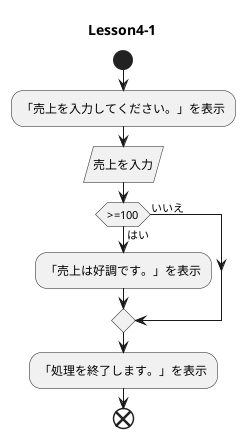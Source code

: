 @startuml
title Lesson4-1

start
:「売上を入力してください。」を表示;
:売上を入力/
if (>=100) then (はい)
   :「売上は好調です。」を表示;
else (いいえ)
endif

:「処理を終了します。」を表示;
end

@enduml